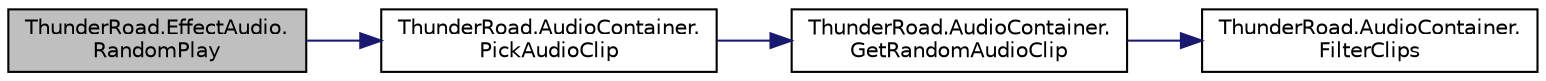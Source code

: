 digraph "ThunderRoad.EffectAudio.RandomPlay"
{
 // LATEX_PDF_SIZE
  edge [fontname="Helvetica",fontsize="10",labelfontname="Helvetica",labelfontsize="10"];
  node [fontname="Helvetica",fontsize="10",shape=record];
  rankdir="LR";
  Node1 [label="ThunderRoad.EffectAudio.\lRandomPlay",height=0.2,width=0.4,color="black", fillcolor="grey75", style="filled", fontcolor="black",tooltip="Randoms the play."];
  Node1 -> Node2 [color="midnightblue",fontsize="10",style="solid",fontname="Helvetica"];
  Node2 [label="ThunderRoad.AudioContainer.\lPickAudioClip",height=0.2,width=0.4,color="black", fillcolor="white", style="filled",URL="$class_thunder_road_1_1_audio_container.html#a5bf8a71a417a47856982731578126394",tooltip="Picks the audio clip."];
  Node2 -> Node3 [color="midnightblue",fontsize="10",style="solid",fontname="Helvetica"];
  Node3 [label="ThunderRoad.AudioContainer.\lGetRandomAudioClip",height=0.2,width=0.4,color="black", fillcolor="white", style="filled",URL="$class_thunder_road_1_1_audio_container.html#aadf810963bdf687b73b2bd1de98fdfce",tooltip="Gets the random audio clip."];
  Node3 -> Node4 [color="midnightblue",fontsize="10",style="solid",fontname="Helvetica"];
  Node4 [label="ThunderRoad.AudioContainer.\lFilterClips",height=0.2,width=0.4,color="black", fillcolor="white", style="filled",URL="$class_thunder_road_1_1_audio_container.html#a8e3704d5b9723df2ab8e45b6dc092572",tooltip="Filters the clips."];
}
